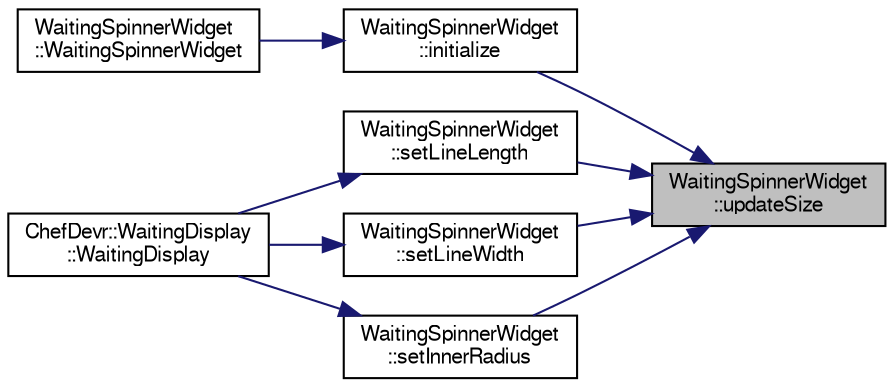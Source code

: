 digraph "WaitingSpinnerWidget::updateSize"
{
 // LATEX_PDF_SIZE
  edge [fontname="FreeSans",fontsize="10",labelfontname="FreeSans",labelfontsize="10"];
  node [fontname="FreeSans",fontsize="10",shape=record];
  rankdir="RL";
  Node116 [label="WaitingSpinnerWidget\l::updateSize",height=0.2,width=0.4,color="black", fillcolor="grey75", style="filled", fontcolor="black",tooltip=" "];
  Node116 -> Node117 [dir="back",color="midnightblue",fontsize="10",style="solid",fontname="FreeSans"];
  Node117 [label="WaitingSpinnerWidget\l::initialize",height=0.2,width=0.4,color="black", fillcolor="white", style="filled",URL="$class_waiting_spinner_widget.html#a885516e19838042bd79042f854452a3d",tooltip=" "];
  Node117 -> Node118 [dir="back",color="midnightblue",fontsize="10",style="solid",fontname="FreeSans"];
  Node118 [label="WaitingSpinnerWidget\l::WaitingSpinnerWidget",height=0.2,width=0.4,color="black", fillcolor="white", style="filled",URL="$class_waiting_spinner_widget.html#a5207a447314b9b3505177fec483f5608",tooltip=" "];
  Node116 -> Node119 [dir="back",color="midnightblue",fontsize="10",style="solid",fontname="FreeSans"];
  Node119 [label="WaitingSpinnerWidget\l::setLineLength",height=0.2,width=0.4,color="black", fillcolor="white", style="filled",URL="$class_waiting_spinner_widget.html#a797995d006da2e96b72daa959ddd274e",tooltip=" "];
  Node119 -> Node120 [dir="back",color="midnightblue",fontsize="10",style="solid",fontname="FreeSans"];
  Node120 [label="ChefDevr::WaitingDisplay\l::WaitingDisplay",height=0.2,width=0.4,color="black", fillcolor="white", style="filled",URL="$class_chef_devr_1_1_waiting_display.html#aaf2fee02910d6d1f5a9e6f5a166e5ab1",tooltip=" "];
  Node116 -> Node121 [dir="back",color="midnightblue",fontsize="10",style="solid",fontname="FreeSans"];
  Node121 [label="WaitingSpinnerWidget\l::setLineWidth",height=0.2,width=0.4,color="black", fillcolor="white", style="filled",URL="$class_waiting_spinner_widget.html#a987a9c7234f83ca2665dd05f8d039e64",tooltip=" "];
  Node121 -> Node120 [dir="back",color="midnightblue",fontsize="10",style="solid",fontname="FreeSans"];
  Node116 -> Node122 [dir="back",color="midnightblue",fontsize="10",style="solid",fontname="FreeSans"];
  Node122 [label="WaitingSpinnerWidget\l::setInnerRadius",height=0.2,width=0.4,color="black", fillcolor="white", style="filled",URL="$class_waiting_spinner_widget.html#a4adc650895478217a5f28c72a9df1e53",tooltip=" "];
  Node122 -> Node120 [dir="back",color="midnightblue",fontsize="10",style="solid",fontname="FreeSans"];
}
